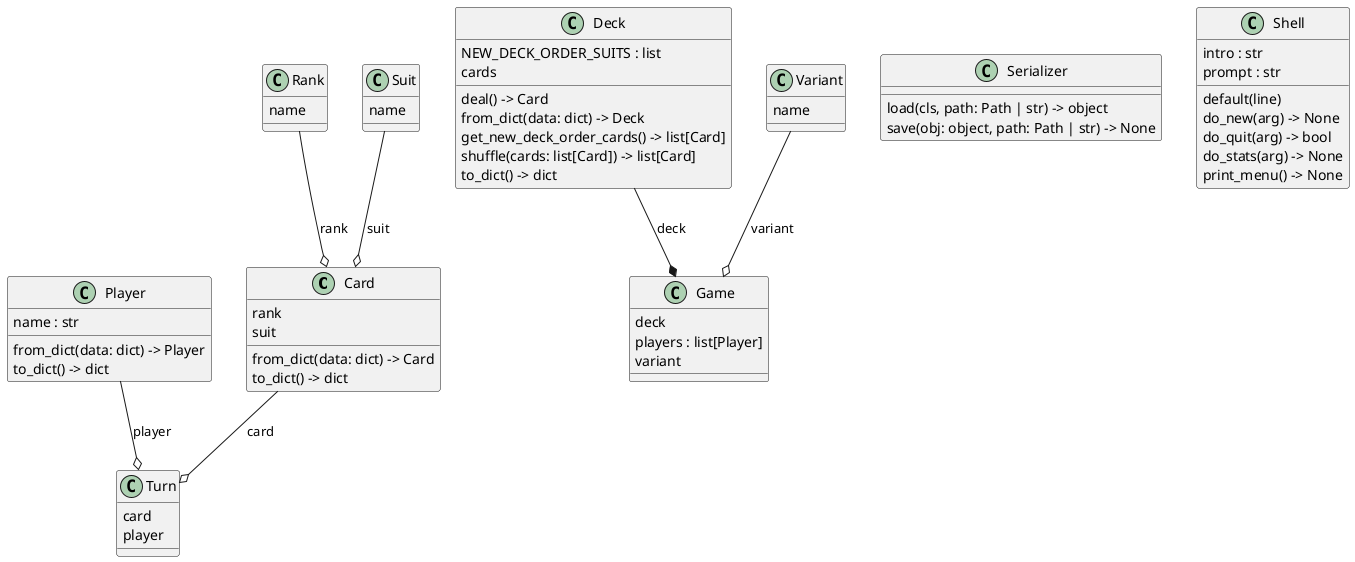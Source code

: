 @startuml classes_war
set namespaceSeparator none
class "Card" as models.card.Card {
  rank
  suit
  from_dict(data: dict) -> Card
  to_dict() -> dict
}
class "Deck" as models.deck.Deck {
  NEW_DECK_ORDER_SUITS : list
  cards
  deal() -> Card
  from_dict(data: dict) -> Deck
  get_new_deck_order_cards() -> list[Card]
  shuffle(cards: list[Card]) -> list[Card]
  to_dict() -> dict
}
class "Game" as models.game.Game {
  deck
  players : list[Player]
  variant
}
class "Player" as models.player.Player {
  name : str
  from_dict(data: dict) -> Player
  to_dict() -> dict
}
class "Rank" as enums.rank.Rank {
  name
}
class "Serializer" as utils.serializer.Serializer {
  load(cls, path: Path | str) -> object
  save(obj: object, path: Path | str) -> None
}
class "Shell" as models.shell.Shell {
  intro : str
  prompt : str
  default(line)
  do_new(arg) -> None
  do_quit(arg) -> bool
  do_stats(arg) -> None
  print_menu() -> None
}
class "Suit" as enums.suit.Suit {
  name
}
class "Turn" as models.turn.Turn {
  card
  player
}
class "Variant" as enums.variant.Variant {
  name
}
models.deck.Deck --* models.game.Game : deck
enums.rank.Rank --o models.card.Card : rank
enums.suit.Suit --o models.card.Card : suit
enums.variant.Variant --o models.game.Game : variant
models.card.Card --o models.turn.Turn : card
models.player.Player --o models.turn.Turn : player
@enduml
